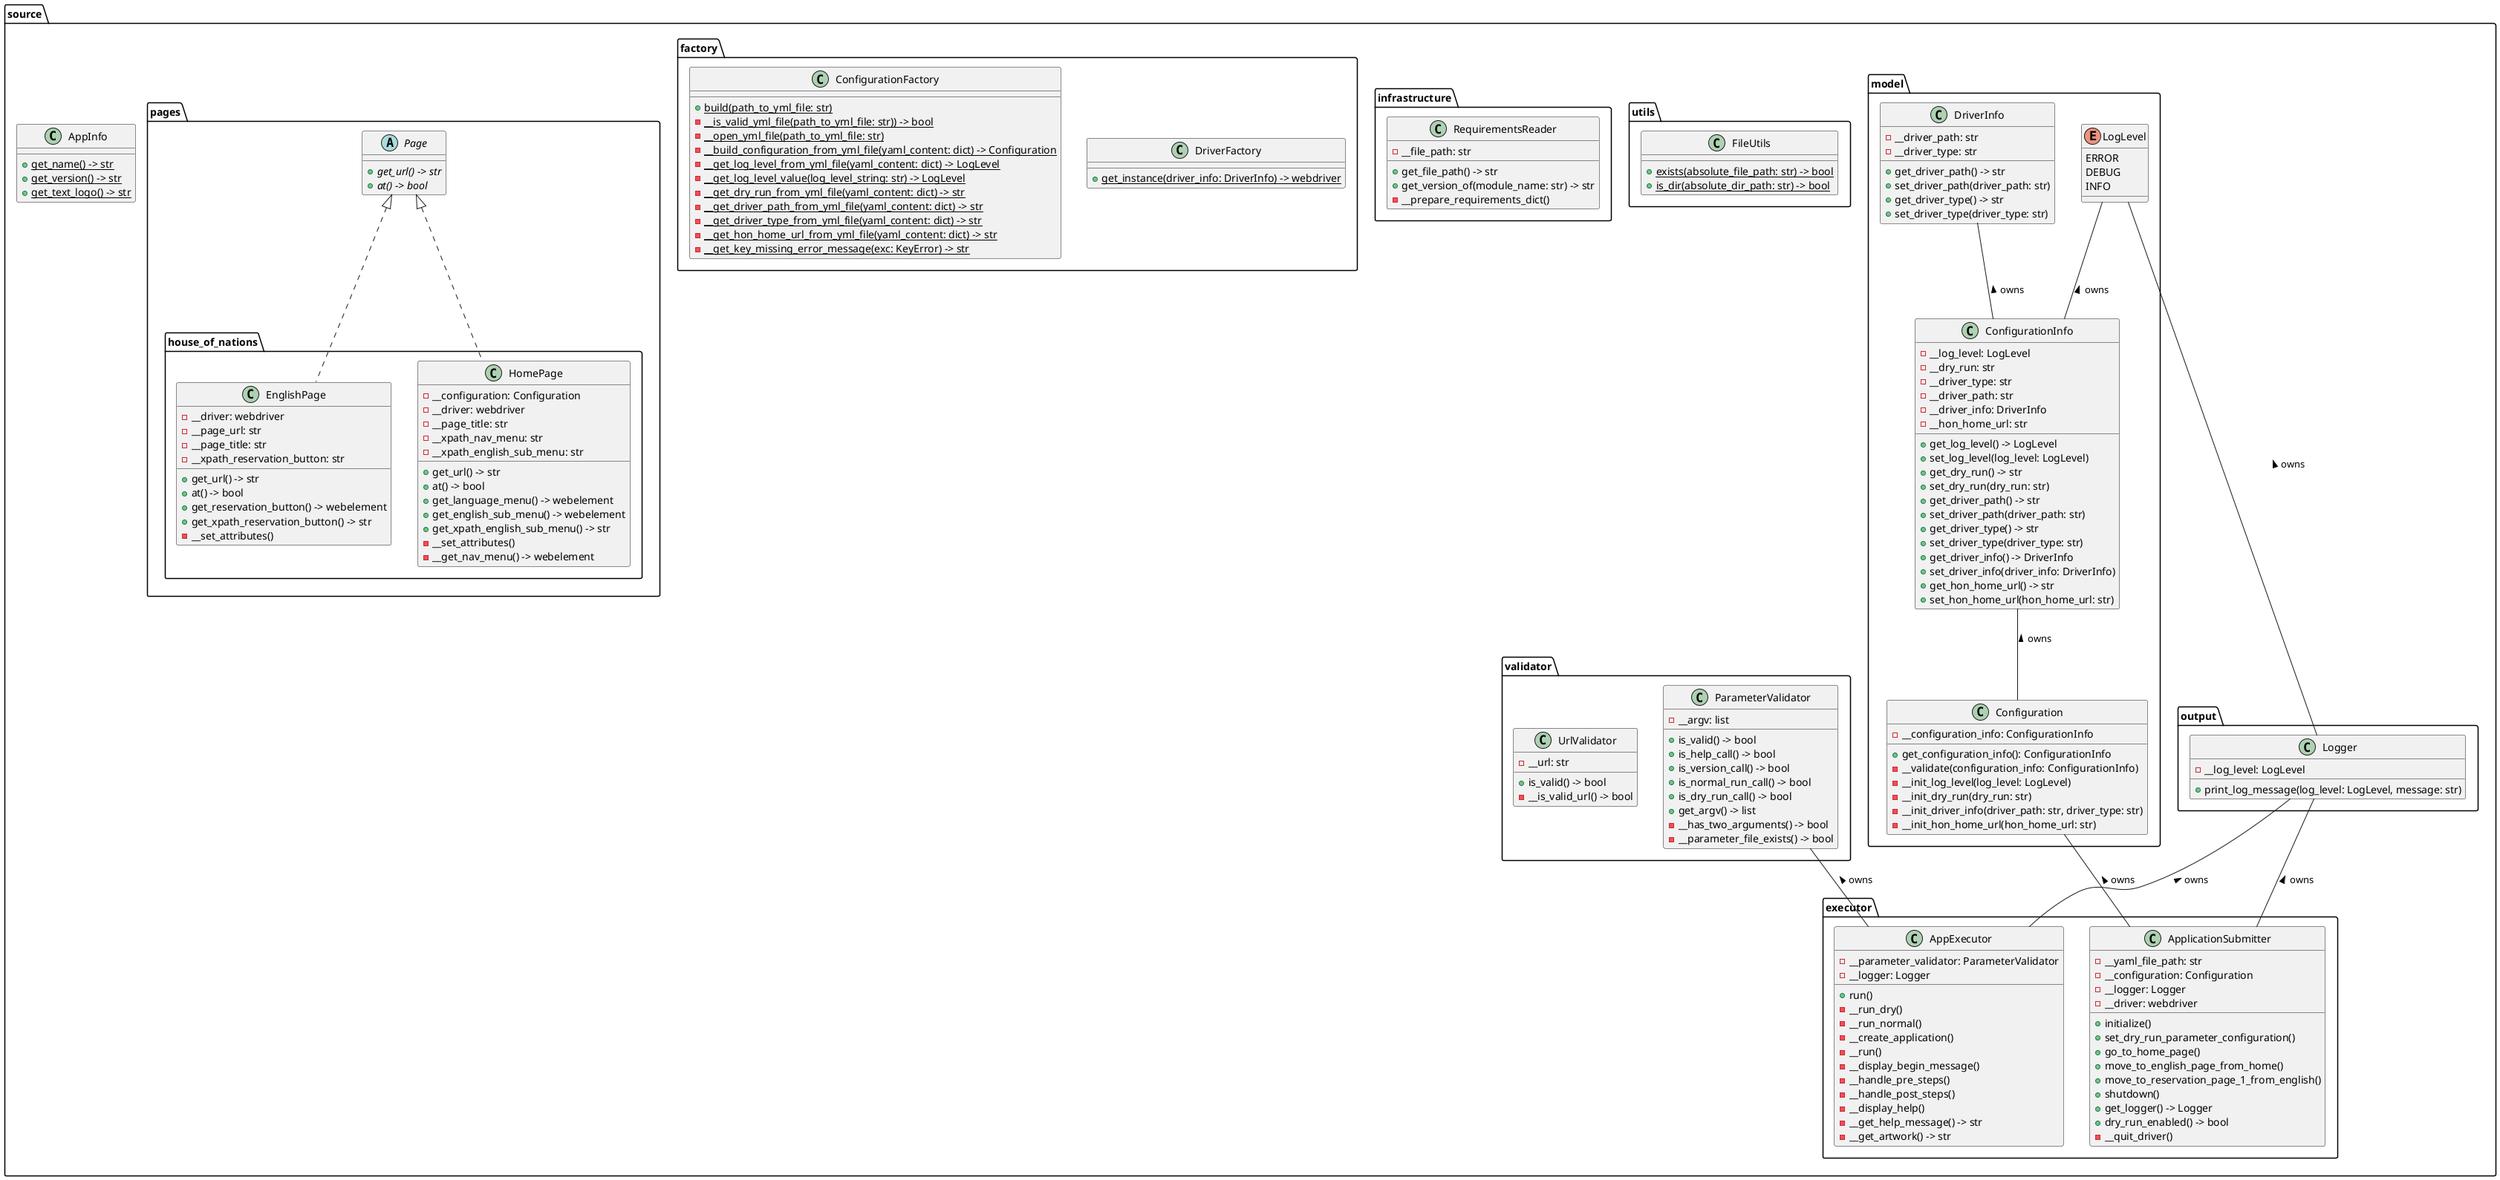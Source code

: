 @startuml
'https://plantuml.com/class-diagram

class source.AppInfo {
    {static} +get_name() -> str
    {static} +get_version() -> str
    {static} +get_text_logo() -> str
}

class source.output.Logger {
    -__log_level: LogLevel
    +print_log_message(log_level: LogLevel, message: str)
}

enum source.model.LogLevel {
    ERROR
    DEBUG
    INFO
}

source.model.LogLevel -- source.output.Logger : < owns

class source.model.DriverInfo {
    -__driver_path: str
    -__driver_type: str
    +get_driver_path() -> str
    +set_driver_path(driver_path: str)
    +get_driver_type() -> str
    +set_driver_type(driver_type: str)
}


class source.model.ConfigurationInfo {
    -__log_level: LogLevel
    -__dry_run: str
    -__driver_type: str
    -__driver_path: str
    -__driver_info: DriverInfo
    -__hon_home_url: str

    +get_log_level() -> LogLevel
    +set_log_level(log_level: LogLevel)
    +get_dry_run() -> str
    +set_dry_run(dry_run: str)
    +get_driver_path() -> str
    +set_driver_path(driver_path: str)
    +get_driver_type() -> str
    +set_driver_type(driver_type: str)
    +get_driver_info() -> DriverInfo
    +set_driver_info(driver_info: DriverInfo)
    +get_hon_home_url() -> str
    +set_hon_home_url(hon_home_url: str)
}

source.model.LogLevel -- source.model.ConfigurationInfo : < owns
source.model.DriverInfo -- source.model.ConfigurationInfo : < owns

class source.model.Configuration {
    -__configuration_info: ConfigurationInfo
    +get_configuration_info(): ConfigurationInfo
    -__validate(configuration_info: ConfigurationInfo)
    -__init_log_level(log_level: LogLevel)
    -__init_dry_run(dry_run: str)
    -__init_driver_info(driver_path: str, driver_type: str)
    -__init_hon_home_url(hon_home_url: str)
}

source.model.ConfigurationInfo -- source.model.Configuration : < owns

class source.utils.FileUtils {
    {static} +exists(absolute_file_path: str) -> bool
    {static} +is_dir(absolute_dir_path: str) -> bool
}

class source.validator.ParameterValidator {
    -__argv: list
    +is_valid() -> bool
    +is_help_call() -> bool
    +is_version_call() -> bool
    +is_normal_run_call() -> bool
    +is_dry_run_call() -> bool
    +get_argv() -> list
    -__has_two_arguments() -> bool
    -__parameter_file_exists() -> bool
}

class source.validator.UrlValidator {
    -__url: str
    +is_valid() -> bool
    -__is_valid_url() -> bool
}

class source.infrastructure.RequirementsReader {
    -__file_path: str
    +get_file_path() -> str
    +get_version_of(module_name: str) -> str
    -__prepare_requirements_dict()
}

class source.factory.DriverFactory {
    {static} +get_instance(driver_info: DriverInfo) -> webdriver

}

class source.factory.ConfigurationFactory {
    {static} +build(path_to_yml_file: str)
    {static} -__is_valid_yml_file(path_to_yml_file: str)) -> bool
    {static} -__open_yml_file(path_to_yml_file: str)
    {static} -__build_configuration_from_yml_file(yaml_content: dict) -> Configuration
    {static} -__get_log_level_from_yml_file(yaml_content: dict) -> LogLevel
    {static} -__get_log_level_value(log_level_string: str) -> LogLevel
    {static} -__get_dry_run_from_yml_file(yaml_content: dict) -> str
    {static} -__get_driver_path_from_yml_file(yaml_content: dict) -> str
    {static} -__get_driver_type_from_yml_file(yaml_content: dict) -> str
    {static} -__get_hon_home_url_from_yml_file(yaml_content: dict) -> str
    {static} -__get_key_missing_error_message(exc: KeyError) -> str
}

abstract class source.pages.Page {
    {abstract} +get_url() -> str
    {abstract} +at() -> bool
}

class source.pages.house_of_nations.HomePage implements source.pages.Page {
    -__configuration: Configuration
    -__driver: webdriver
    -__page_title: str
    -__xpath_nav_menu: str
    -__xpath_english_sub_menu: str
    +get_url() -> str
    +at() -> bool
    +get_language_menu() -> webelement
    +get_english_sub_menu() -> webelement
    +get_xpath_english_sub_menu() -> str
    -__set_attributes()
    -__get_nav_menu() -> webelement
}

class source.pages.house_of_nations.EnglishPage implements source.pages.Page {
    -__driver: webdriver
    -__page_url: str
    -__page_title: str
    -__xpath_reservation_button: str
    +get_url() -> str
    +at() -> bool
    +get_reservation_button() -> webelement
    +get_xpath_reservation_button() -> str
    -__set_attributes()
}

class source.executor.ApplicationSubmitter {
    -__yaml_file_path: str
    -__configuration: Configuration
    -__logger: Logger
    -__driver: webdriver
    +initialize()
    +set_dry_run_parameter_configuration()
    +go_to_home_page()
    +move_to_english_page_from_home()
    +move_to_reservation_page_1_from_english()
    +shutdown()
    +get_logger() -> Logger
    +dry_run_enabled() -> bool
    -__quit_driver()
}

source.output.Logger -- source.executor.ApplicationSubmitter : < owns
source.model.Configuration -- source.executor.ApplicationSubmitter : < owns

class source.executor.AppExecutor {
    -__parameter_validator: ParameterValidator
    -__logger: Logger
    +run()
    -__run_dry()
    -__run_normal()
    -__create_application()
    -__run()
    -__display_begin_message()
    -__handle_pre_steps()
    -__handle_post_steps()
    -__display_help()
    -__get_help_message() -> str
    -__get_artwork() -> str
}

source.output.Logger -- source.executor.AppExecutor : < owns
source.validator.ParameterValidator -- source.executor.AppExecutor : < owns

@enduml
